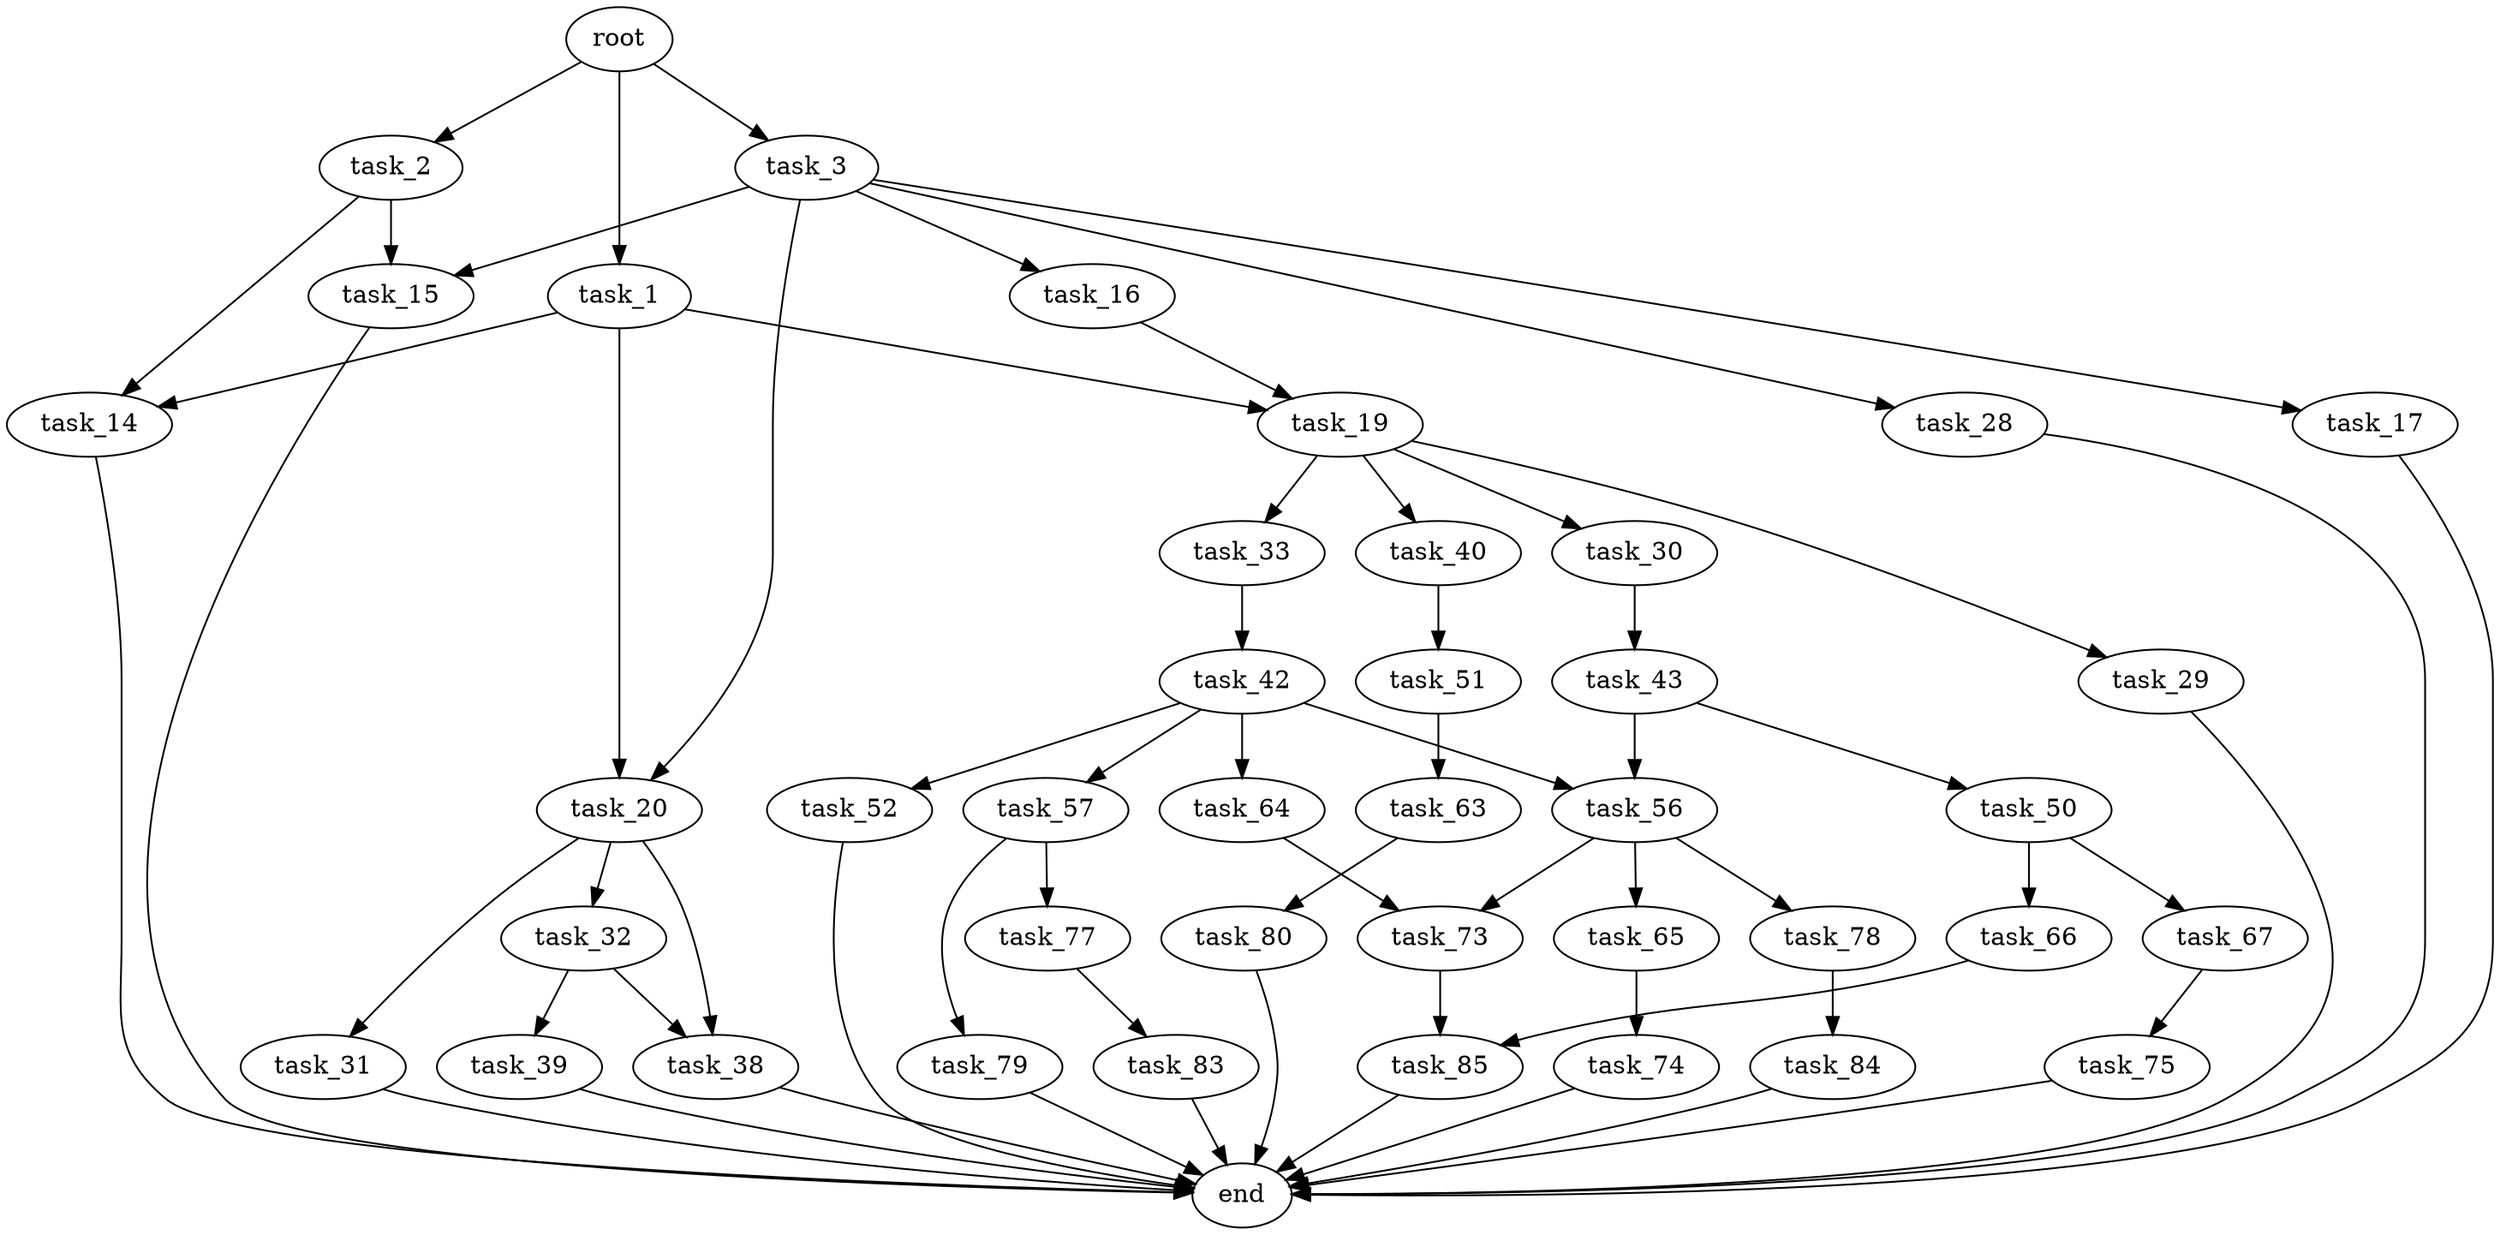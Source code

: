digraph G {
  root [size="0.000000"];
  task_1 [size="16357320357.000000"];
  task_2 [size="23279061097.000000"];
  task_3 [size="652810641.000000"];
  task_14 [size="621960922443.000000"];
  task_19 [size="1467532931.000000"];
  task_20 [size="1073741824000.000000"];
  task_15 [size="782757789696.000000"];
  task_16 [size="8465405974.000000"];
  task_17 [size="782757789696.000000"];
  task_28 [size="100434455556.000000"];
  end [size="0.000000"];
  task_29 [size="1073741824000.000000"];
  task_30 [size="200825420148.000000"];
  task_33 [size="672517400.000000"];
  task_40 [size="782757789696.000000"];
  task_31 [size="9579610902.000000"];
  task_32 [size="8470654113.000000"];
  task_38 [size="68719476736.000000"];
  task_43 [size="6681336498.000000"];
  task_39 [size="84542666167.000000"];
  task_42 [size="13221094919.000000"];
  task_51 [size="134217728000.000000"];
  task_52 [size="674764393471.000000"];
  task_56 [size="637969040184.000000"];
  task_57 [size="231928233984.000000"];
  task_64 [size="231928233984.000000"];
  task_50 [size="13400994524.000000"];
  task_66 [size="16017758675.000000"];
  task_67 [size="243383861735.000000"];
  task_63 [size="695883154.000000"];
  task_65 [size="90429909888.000000"];
  task_73 [size="8589934592.000000"];
  task_78 [size="4081062002.000000"];
  task_77 [size="403253183006.000000"];
  task_79 [size="9565915774.000000"];
  task_80 [size="258960021727.000000"];
  task_74 [size="368293445632.000000"];
  task_85 [size="110398885160.000000"];
  task_75 [size="815251483655.000000"];
  task_83 [size="231928233984.000000"];
  task_84 [size="5265630155.000000"];

  root -> task_1 [size="1.000000"];
  root -> task_2 [size="1.000000"];
  root -> task_3 [size="1.000000"];
  task_1 -> task_14 [size="301989888.000000"];
  task_1 -> task_19 [size="301989888.000000"];
  task_1 -> task_20 [size="301989888.000000"];
  task_2 -> task_14 [size="411041792.000000"];
  task_2 -> task_15 [size="411041792.000000"];
  task_3 -> task_15 [size="33554432.000000"];
  task_3 -> task_16 [size="33554432.000000"];
  task_3 -> task_17 [size="33554432.000000"];
  task_3 -> task_20 [size="33554432.000000"];
  task_3 -> task_28 [size="33554432.000000"];
  task_14 -> end [size="1.000000"];
  task_19 -> task_29 [size="75497472.000000"];
  task_19 -> task_30 [size="75497472.000000"];
  task_19 -> task_33 [size="75497472.000000"];
  task_19 -> task_40 [size="75497472.000000"];
  task_20 -> task_31 [size="838860800.000000"];
  task_20 -> task_32 [size="838860800.000000"];
  task_20 -> task_38 [size="838860800.000000"];
  task_15 -> end [size="1.000000"];
  task_16 -> task_19 [size="134217728.000000"];
  task_17 -> end [size="1.000000"];
  task_28 -> end [size="1.000000"];
  task_29 -> end [size="1.000000"];
  task_30 -> task_43 [size="134217728.000000"];
  task_33 -> task_42 [size="33554432.000000"];
  task_40 -> task_51 [size="679477248.000000"];
  task_31 -> end [size="1.000000"];
  task_32 -> task_38 [size="209715200.000000"];
  task_32 -> task_39 [size="209715200.000000"];
  task_38 -> end [size="1.000000"];
  task_43 -> task_50 [size="134217728.000000"];
  task_43 -> task_56 [size="134217728.000000"];
  task_39 -> end [size="1.000000"];
  task_42 -> task_52 [size="209715200.000000"];
  task_42 -> task_56 [size="209715200.000000"];
  task_42 -> task_57 [size="209715200.000000"];
  task_42 -> task_64 [size="209715200.000000"];
  task_51 -> task_63 [size="209715200.000000"];
  task_52 -> end [size="1.000000"];
  task_56 -> task_65 [size="679477248.000000"];
  task_56 -> task_73 [size="679477248.000000"];
  task_56 -> task_78 [size="679477248.000000"];
  task_57 -> task_77 [size="301989888.000000"];
  task_57 -> task_79 [size="301989888.000000"];
  task_64 -> task_73 [size="301989888.000000"];
  task_50 -> task_66 [size="679477248.000000"];
  task_50 -> task_67 [size="679477248.000000"];
  task_66 -> task_85 [size="411041792.000000"];
  task_67 -> task_75 [size="679477248.000000"];
  task_63 -> task_80 [size="33554432.000000"];
  task_65 -> task_74 [size="134217728.000000"];
  task_73 -> task_85 [size="33554432.000000"];
  task_78 -> task_84 [size="411041792.000000"];
  task_77 -> task_83 [size="301989888.000000"];
  task_79 -> end [size="1.000000"];
  task_80 -> end [size="1.000000"];
  task_74 -> end [size="1.000000"];
  task_85 -> end [size="1.000000"];
  task_75 -> end [size="1.000000"];
  task_83 -> end [size="1.000000"];
  task_84 -> end [size="1.000000"];
}
